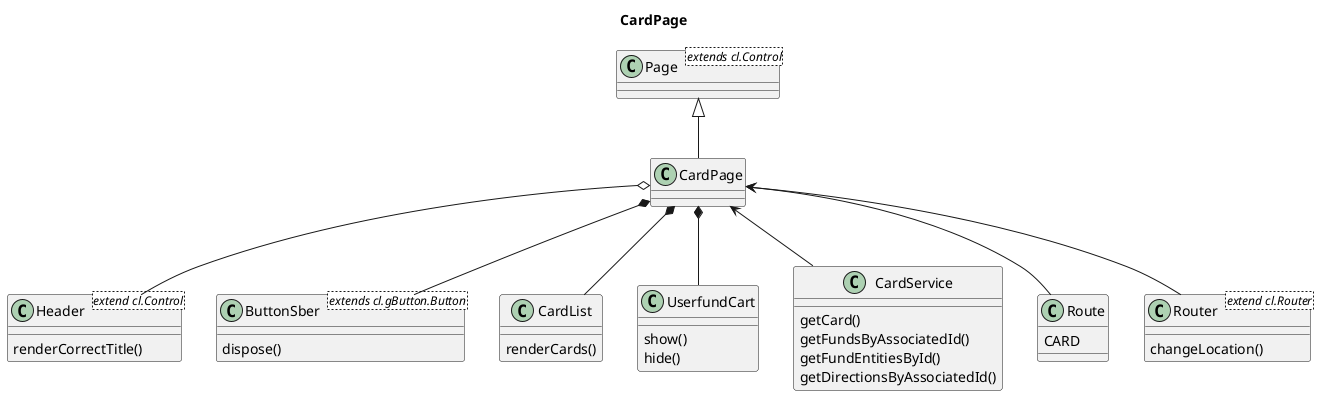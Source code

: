 @startuml

title CardPage

Page <|-- CardPage
CardPage o-- Header
CardPage *-- ButtonSber
CardPage *-- CardList
CardPage *-- UserfundCart

CardPage <-- CardService
CardPage <-- Route
CardPage <-- Router


class Header <extend cl.Control> {
    renderCorrectTitle()
}

class ButtonSber <extends cl.gButton.Button> {
    dispose()
}

class CardList {
    renderCards()
}

class UserfundCart {
    show()
    hide()
}

class CardService {
    getCard()
    getFundsByAssociatedId()
    getFundEntitiesById()
    getDirectionsByAssociatedId()
}

class Route {
    CARD
}

class Router <extend cl.Router> {
    changeLocation()
}


class Page <extends cl.Control>

@enduml
